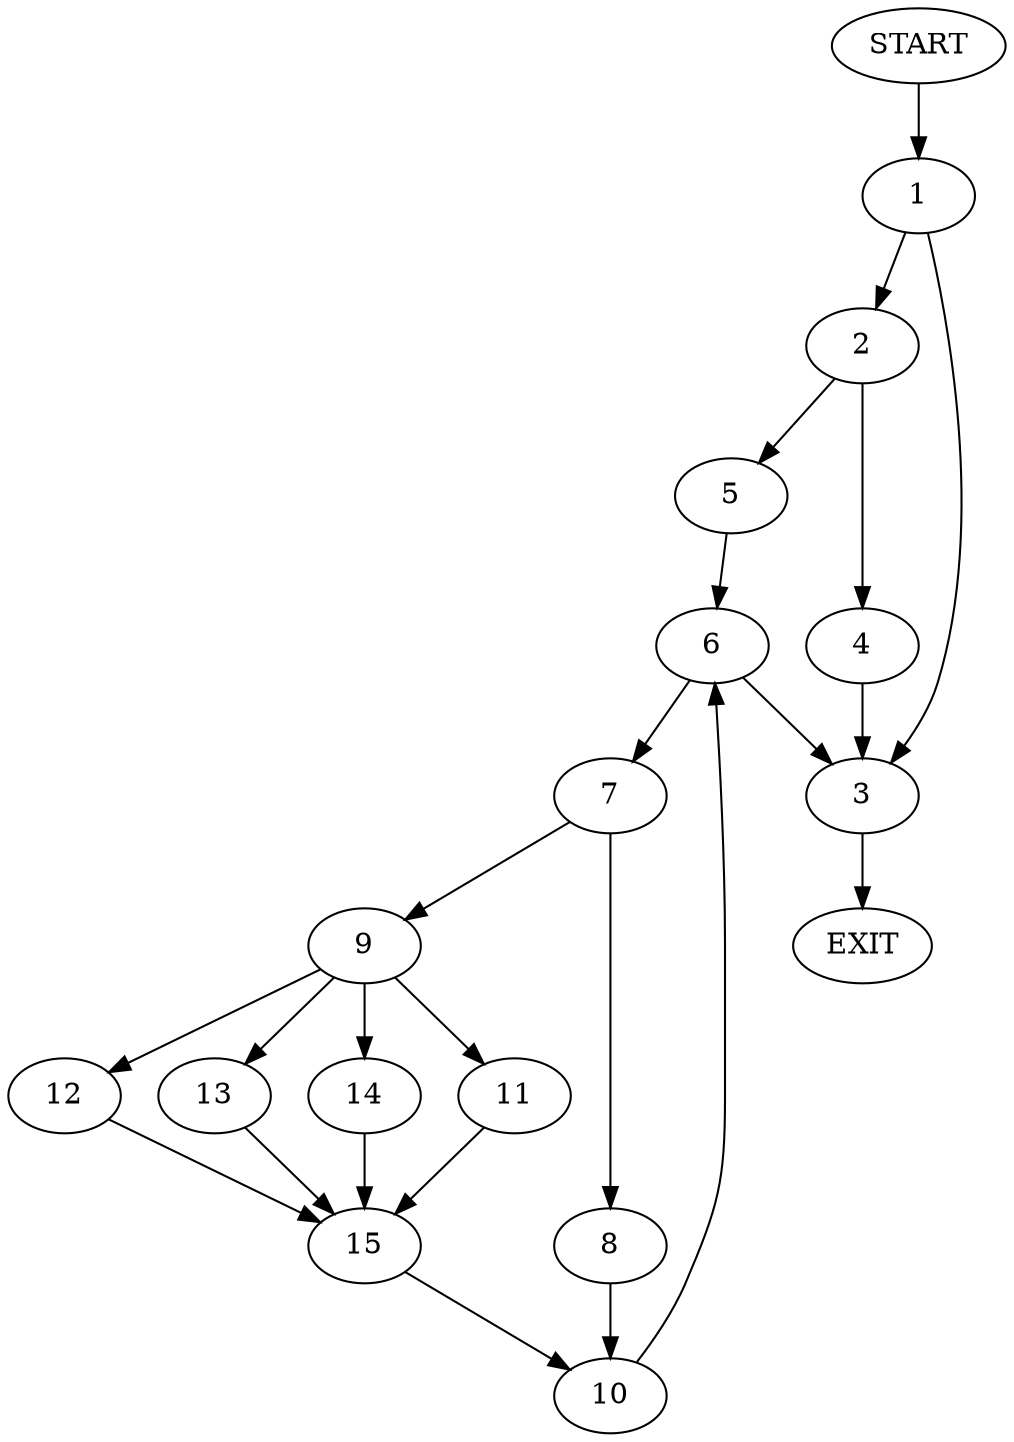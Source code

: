 digraph {
0 [label="START"]
16 [label="EXIT"]
0 -> 1
1 -> 2
1 -> 3
3 -> 16
2 -> 4
2 -> 5
5 -> 6
4 -> 3
6 -> 3
6 -> 7
7 -> 8
7 -> 9
8 -> 10
9 -> 11
9 -> 12
9 -> 13
9 -> 14
10 -> 6
13 -> 15
14 -> 15
11 -> 15
12 -> 15
15 -> 10
}
